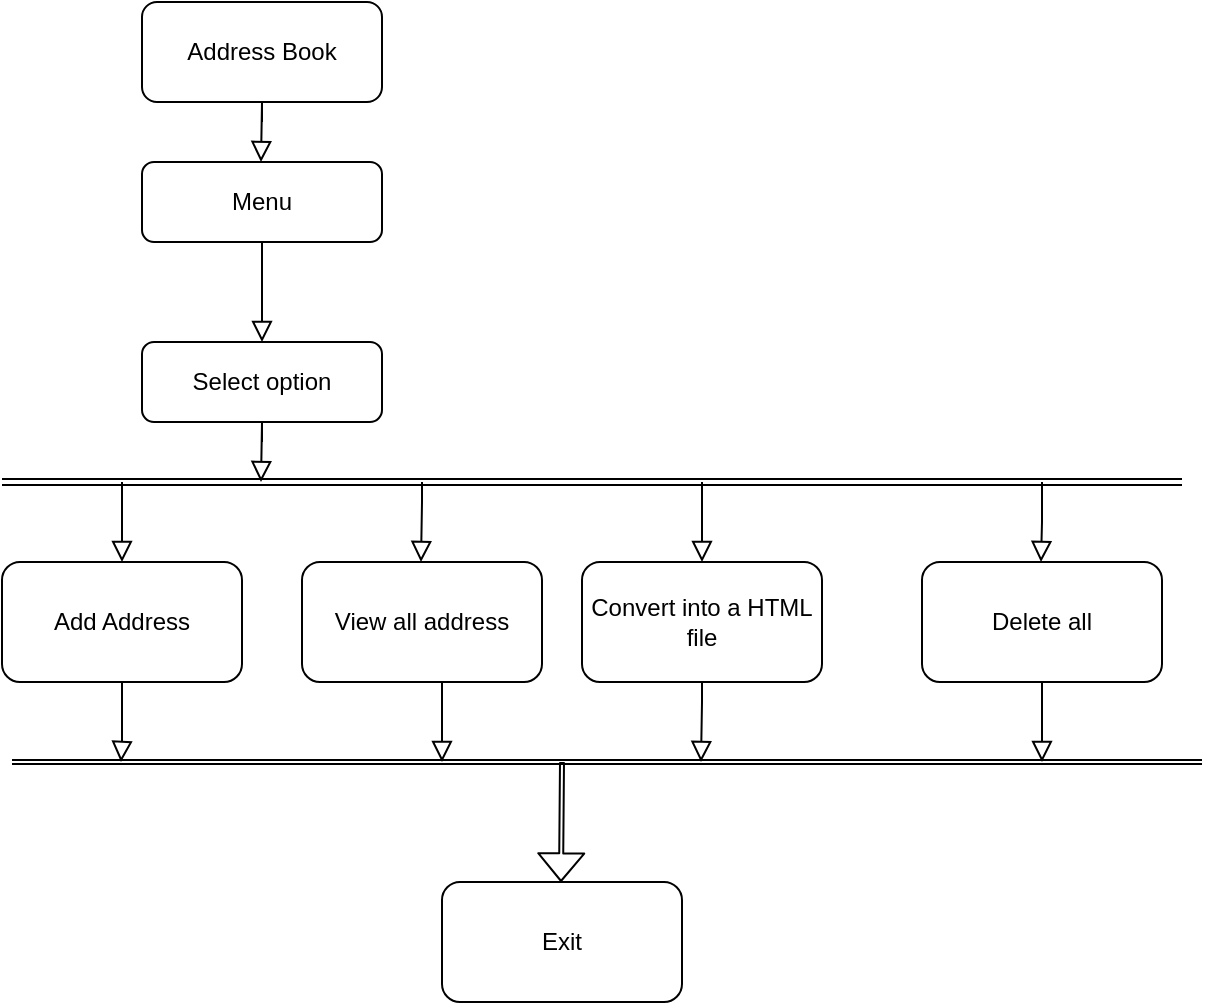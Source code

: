 <mxfile version="13.7.5" type="device"><diagram id="C5RBs43oDa-KdzZeNtuy" name="Page-1"><mxGraphModel dx="1012" dy="580" grid="1" gridSize="10" guides="1" tooltips="1" connect="1" arrows="1" fold="1" page="1" pageScale="1" pageWidth="827" pageHeight="1169" math="0" shadow="0"><root><mxCell id="WIyWlLk6GJQsqaUBKTNV-0"/><mxCell id="WIyWlLk6GJQsqaUBKTNV-1" parent="WIyWlLk6GJQsqaUBKTNV-0"/><mxCell id="WIyWlLk6GJQsqaUBKTNV-2" value="" style="rounded=0;html=1;jettySize=auto;orthogonalLoop=1;fontSize=11;endArrow=block;endFill=0;endSize=8;strokeWidth=1;shadow=0;labelBackgroundColor=none;edgeStyle=orthogonalEdgeStyle;" parent="WIyWlLk6GJQsqaUBKTNV-1" edge="1"><mxGeometry relative="1" as="geometry"><mxPoint x="220" y="120" as="sourcePoint"/><mxPoint x="220" y="170" as="targetPoint"/></mxGeometry></mxCell><mxCell id="WIyWlLk6GJQsqaUBKTNV-3" value="Address Book" style="rounded=1;whiteSpace=wrap;html=1;fontSize=12;glass=0;strokeWidth=1;shadow=0;" parent="WIyWlLk6GJQsqaUBKTNV-1" vertex="1"><mxGeometry x="160" width="120" height="50" as="geometry"/></mxCell><mxCell id="WIyWlLk6GJQsqaUBKTNV-7" value="Select option" style="rounded=1;whiteSpace=wrap;html=1;fontSize=12;glass=0;strokeWidth=1;shadow=0;" parent="WIyWlLk6GJQsqaUBKTNV-1" vertex="1"><mxGeometry x="160" y="170" width="120" height="40" as="geometry"/></mxCell><mxCell id="n7VIzScbyk79fIPftmvi-0" value="Menu" style="rounded=1;whiteSpace=wrap;html=1;" vertex="1" parent="WIyWlLk6GJQsqaUBKTNV-1"><mxGeometry x="160" y="80" width="120" height="40" as="geometry"/></mxCell><mxCell id="n7VIzScbyk79fIPftmvi-2" value="" style="rounded=0;html=1;jettySize=auto;orthogonalLoop=1;fontSize=11;endArrow=block;endFill=0;endSize=8;strokeWidth=1;shadow=0;labelBackgroundColor=none;edgeStyle=orthogonalEdgeStyle;" edge="1" parent="WIyWlLk6GJQsqaUBKTNV-1"><mxGeometry relative="1" as="geometry"><mxPoint x="220" y="60" as="sourcePoint"/><mxPoint x="219.5" y="80" as="targetPoint"/><Array as="points"><mxPoint x="219.5" y="50"/><mxPoint x="219.5" y="50"/></Array></mxGeometry></mxCell><mxCell id="n7VIzScbyk79fIPftmvi-4" value="Add Address" style="rounded=1;whiteSpace=wrap;html=1;" vertex="1" parent="WIyWlLk6GJQsqaUBKTNV-1"><mxGeometry x="90" y="280" width="120" height="60" as="geometry"/></mxCell><mxCell id="n7VIzScbyk79fIPftmvi-7" value="" style="shape=link;html=1;width=3;" edge="1" parent="WIyWlLk6GJQsqaUBKTNV-1"><mxGeometry width="100" relative="1" as="geometry"><mxPoint x="90" y="240" as="sourcePoint"/><mxPoint x="680" y="240" as="targetPoint"/></mxGeometry></mxCell><mxCell id="n7VIzScbyk79fIPftmvi-8" value="View all address" style="rounded=1;whiteSpace=wrap;html=1;" vertex="1" parent="WIyWlLk6GJQsqaUBKTNV-1"><mxGeometry x="240" y="280" width="120" height="60" as="geometry"/></mxCell><mxCell id="n7VIzScbyk79fIPftmvi-9" value="Convert into a HTML file" style="rounded=1;whiteSpace=wrap;html=1;" vertex="1" parent="WIyWlLk6GJQsqaUBKTNV-1"><mxGeometry x="380" y="280" width="120" height="60" as="geometry"/></mxCell><mxCell id="n7VIzScbyk79fIPftmvi-10" value="Delete all" style="rounded=1;whiteSpace=wrap;html=1;" vertex="1" parent="WIyWlLk6GJQsqaUBKTNV-1"><mxGeometry x="550" y="280" width="120" height="60" as="geometry"/></mxCell><mxCell id="n7VIzScbyk79fIPftmvi-11" value="" style="rounded=0;html=1;jettySize=auto;orthogonalLoop=1;fontSize=11;endArrow=block;endFill=0;endSize=8;strokeWidth=1;shadow=0;labelBackgroundColor=none;edgeStyle=orthogonalEdgeStyle;" edge="1" parent="WIyWlLk6GJQsqaUBKTNV-1"><mxGeometry relative="1" as="geometry"><mxPoint x="150" y="240" as="sourcePoint"/><mxPoint x="150" y="280" as="targetPoint"/><Array as="points"><mxPoint x="150" y="250"/><mxPoint x="150" y="250"/></Array></mxGeometry></mxCell><mxCell id="n7VIzScbyk79fIPftmvi-13" value="" style="rounded=0;html=1;jettySize=auto;orthogonalLoop=1;fontSize=11;endArrow=block;endFill=0;endSize=8;strokeWidth=1;shadow=0;labelBackgroundColor=none;edgeStyle=orthogonalEdgeStyle;" edge="1" parent="WIyWlLk6GJQsqaUBKTNV-1"><mxGeometry relative="1" as="geometry"><mxPoint x="300" y="240" as="sourcePoint"/><mxPoint x="299.5" y="280" as="targetPoint"/><Array as="points"><mxPoint x="299.5" y="250"/><mxPoint x="299.5" y="250"/></Array></mxGeometry></mxCell><mxCell id="n7VIzScbyk79fIPftmvi-14" value="" style="rounded=0;html=1;jettySize=auto;orthogonalLoop=1;fontSize=11;endArrow=block;endFill=0;endSize=8;strokeWidth=1;shadow=0;labelBackgroundColor=none;edgeStyle=orthogonalEdgeStyle;" edge="1" parent="WIyWlLk6GJQsqaUBKTNV-1"><mxGeometry relative="1" as="geometry"><mxPoint x="440" y="240" as="sourcePoint"/><mxPoint x="440" y="280" as="targetPoint"/><Array as="points"><mxPoint x="440" y="250"/><mxPoint x="440" y="250"/></Array></mxGeometry></mxCell><mxCell id="n7VIzScbyk79fIPftmvi-15" value="" style="rounded=0;html=1;jettySize=auto;orthogonalLoop=1;fontSize=11;endArrow=block;endFill=0;endSize=8;strokeWidth=1;shadow=0;labelBackgroundColor=none;edgeStyle=orthogonalEdgeStyle;" edge="1" parent="WIyWlLk6GJQsqaUBKTNV-1"><mxGeometry relative="1" as="geometry"><mxPoint x="610" y="240" as="sourcePoint"/><mxPoint x="609.5" y="280" as="targetPoint"/><Array as="points"><mxPoint x="610" y="260"/><mxPoint x="610" y="260"/></Array></mxGeometry></mxCell><mxCell id="n7VIzScbyk79fIPftmvi-18" value="" style="rounded=0;html=1;jettySize=auto;orthogonalLoop=1;fontSize=11;endArrow=block;endFill=0;endSize=8;strokeWidth=1;shadow=0;labelBackgroundColor=none;edgeStyle=orthogonalEdgeStyle;" edge="1" parent="WIyWlLk6GJQsqaUBKTNV-1"><mxGeometry relative="1" as="geometry"><mxPoint x="220" y="220" as="sourcePoint"/><mxPoint x="219.5" y="240" as="targetPoint"/><Array as="points"><mxPoint x="219.5" y="210"/><mxPoint x="219.5" y="210"/></Array></mxGeometry></mxCell><mxCell id="n7VIzScbyk79fIPftmvi-21" value="" style="shape=flexArrow;endArrow=classic;html=1;width=2;endSize=4.27;" edge="1" parent="WIyWlLk6GJQsqaUBKTNV-1"><mxGeometry width="50" height="50" relative="1" as="geometry"><mxPoint x="370" y="380" as="sourcePoint"/><mxPoint x="369.5" y="440" as="targetPoint"/></mxGeometry></mxCell><mxCell id="n7VIzScbyk79fIPftmvi-22" value="" style="shape=link;html=1;width=-2;" edge="1" parent="WIyWlLk6GJQsqaUBKTNV-1"><mxGeometry width="100" relative="1" as="geometry"><mxPoint x="95" y="380" as="sourcePoint"/><mxPoint x="690" y="380" as="targetPoint"/><Array as="points"><mxPoint x="325" y="380"/></Array></mxGeometry></mxCell><mxCell id="n7VIzScbyk79fIPftmvi-23" value="Exit" style="rounded=1;whiteSpace=wrap;html=1;" vertex="1" parent="WIyWlLk6GJQsqaUBKTNV-1"><mxGeometry x="310" y="440" width="120" height="60" as="geometry"/></mxCell><mxCell id="n7VIzScbyk79fIPftmvi-25" value="" style="rounded=0;html=1;jettySize=auto;orthogonalLoop=1;fontSize=11;endArrow=block;endFill=0;endSize=8;strokeWidth=1;shadow=0;labelBackgroundColor=none;edgeStyle=orthogonalEdgeStyle;" edge="1" parent="WIyWlLk6GJQsqaUBKTNV-1"><mxGeometry relative="1" as="geometry"><mxPoint x="310" y="340" as="sourcePoint"/><mxPoint x="310" y="380" as="targetPoint"/><Array as="points"><mxPoint x="310" y="350"/><mxPoint x="310" y="350"/></Array></mxGeometry></mxCell><mxCell id="n7VIzScbyk79fIPftmvi-26" value="" style="rounded=0;html=1;jettySize=auto;orthogonalLoop=1;fontSize=11;endArrow=block;endFill=0;endSize=8;strokeWidth=1;shadow=0;labelBackgroundColor=none;edgeStyle=orthogonalEdgeStyle;" edge="1" parent="WIyWlLk6GJQsqaUBKTNV-1"><mxGeometry relative="1" as="geometry"><mxPoint x="440" y="340" as="sourcePoint"/><mxPoint x="439.5" y="380" as="targetPoint"/><Array as="points"><mxPoint x="439.5" y="350"/><mxPoint x="439.5" y="350"/></Array></mxGeometry></mxCell><mxCell id="n7VIzScbyk79fIPftmvi-27" value="" style="rounded=0;html=1;jettySize=auto;orthogonalLoop=1;fontSize=11;endArrow=block;endFill=0;endSize=8;strokeWidth=1;shadow=0;labelBackgroundColor=none;edgeStyle=orthogonalEdgeStyle;" edge="1" parent="WIyWlLk6GJQsqaUBKTNV-1"><mxGeometry relative="1" as="geometry"><mxPoint x="610" y="340" as="sourcePoint"/><mxPoint x="610" y="380" as="targetPoint"/><Array as="points"><mxPoint x="610" y="350"/><mxPoint x="610" y="350"/></Array></mxGeometry></mxCell><mxCell id="n7VIzScbyk79fIPftmvi-29" value="" style="rounded=0;html=1;jettySize=auto;orthogonalLoop=1;fontSize=11;endArrow=block;endFill=0;endSize=8;strokeWidth=1;shadow=0;labelBackgroundColor=none;edgeStyle=orthogonalEdgeStyle;" edge="1" parent="WIyWlLk6GJQsqaUBKTNV-1"><mxGeometry relative="1" as="geometry"><mxPoint x="150" y="340" as="sourcePoint"/><mxPoint x="149.5" y="380" as="targetPoint"/><Array as="points"><mxPoint x="150" y="370"/></Array></mxGeometry></mxCell></root></mxGraphModel></diagram></mxfile>